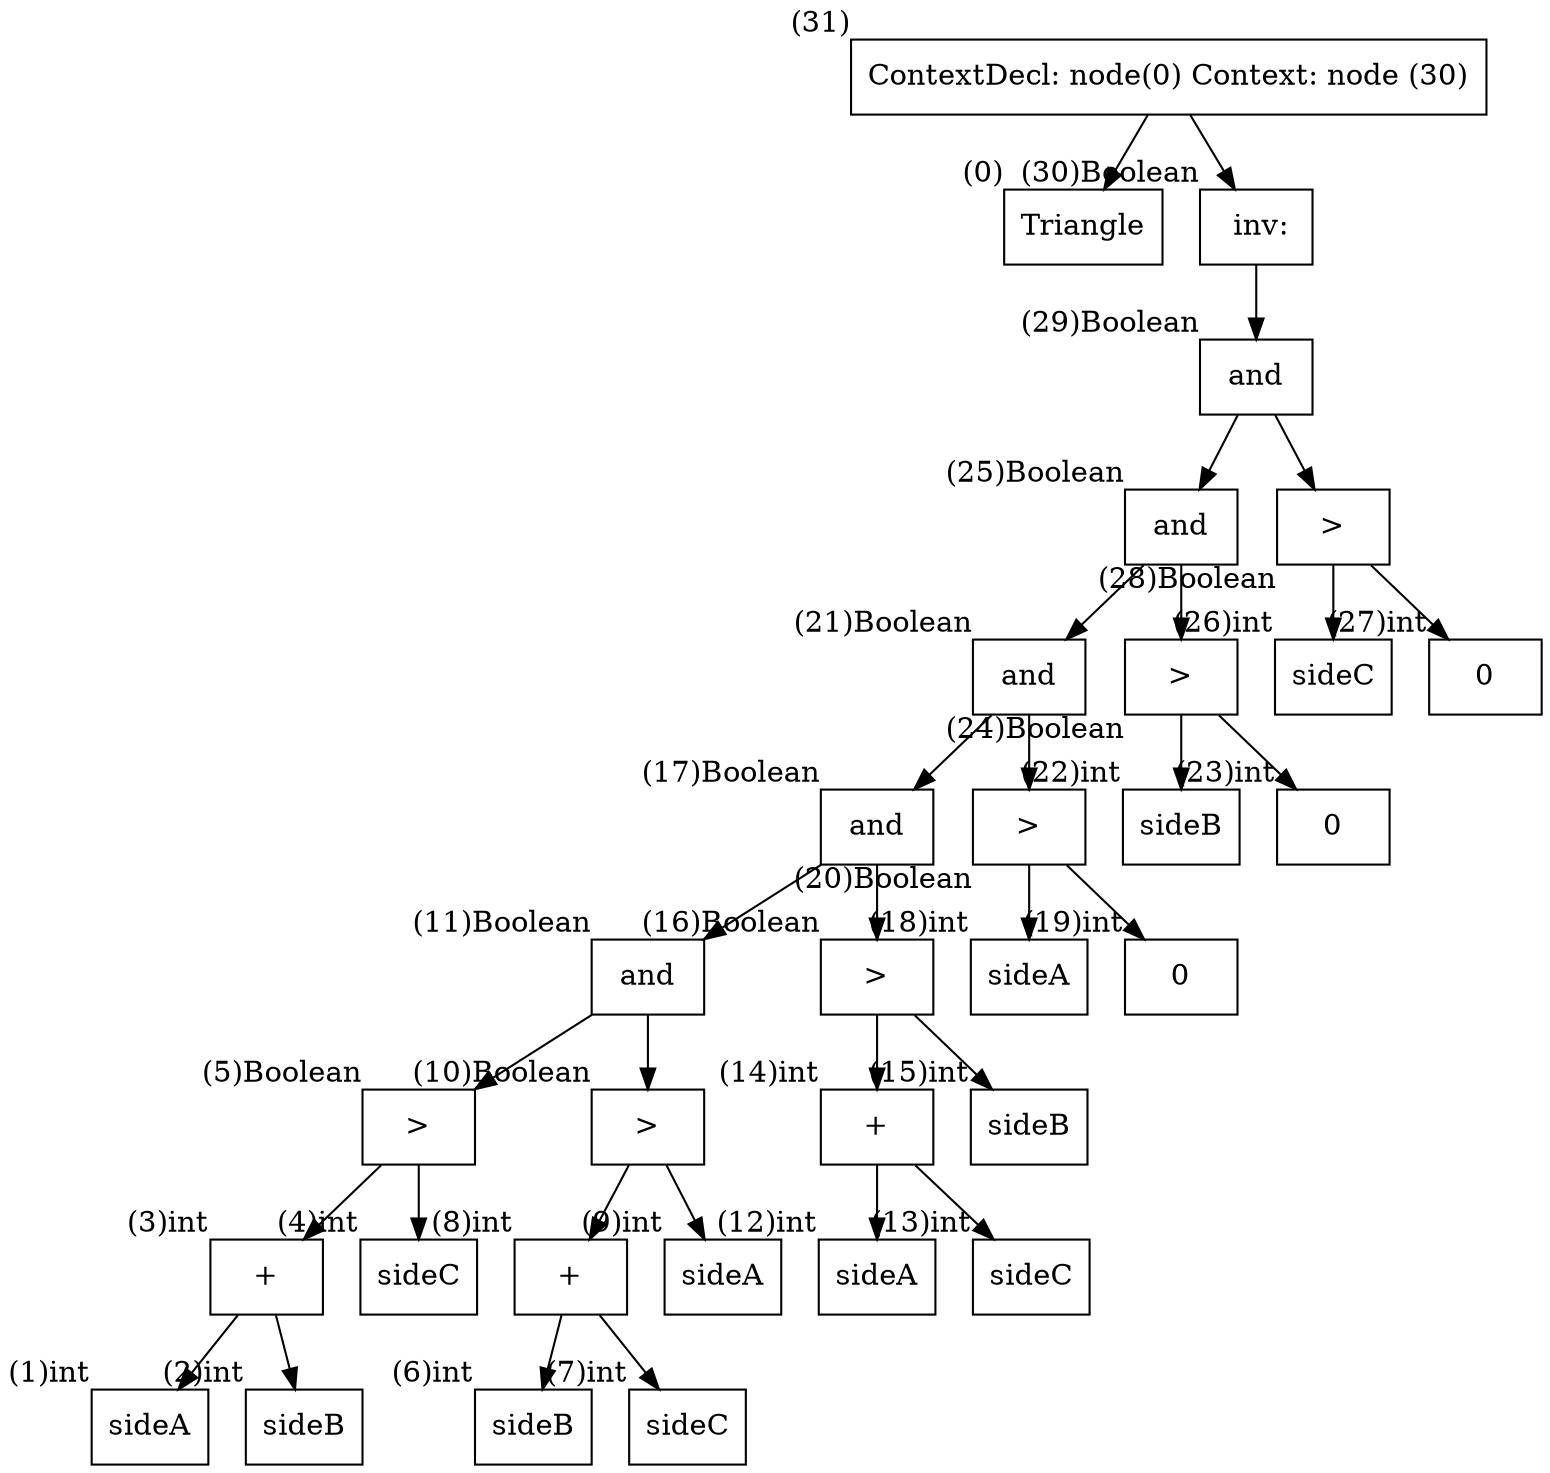 digraph AST {
  node [shape=box];
  n31 [label="ContextDecl: node(0) Context: node (30)", xlabel="(31)"];
  n31 -> n0;
  n31 -> n30;
  n0 [label="Triangle", xlabel="(0)"];
  n30 [label=" inv:", xlabel="(30)Boolean"];
  n30 -> n29;
  n29 [label="and", xlabel="(29)Boolean"];
  n29 -> n25;
  n29 -> n28;
  n25 [label="and", xlabel="(25)Boolean"];
  n25 -> n21;
  n25 -> n24;
  n28 [label=">", xlabel="(28)Boolean"];
  n28 -> n26;
  n28 -> n27;
  n21 [label="and", xlabel="(21)Boolean"];
  n21 -> n17;
  n21 -> n20;
  n24 [label=">", xlabel="(24)Boolean"];
  n24 -> n22;
  n24 -> n23;
  n26 [label="sideC", xlabel="(26)int"];
  n27 [label="0", xlabel="(27)int"];
  n17 [label="and", xlabel="(17)Boolean"];
  n17 -> n11;
  n17 -> n16;
  n20 [label=">", xlabel="(20)Boolean"];
  n20 -> n18;
  n20 -> n19;
  n22 [label="sideB", xlabel="(22)int"];
  n23 [label="0", xlabel="(23)int"];
  n11 [label="and", xlabel="(11)Boolean"];
  n11 -> n5;
  n11 -> n10;
  n16 [label=">", xlabel="(16)Boolean"];
  n16 -> n14;
  n16 -> n15;
  n18 [label="sideA", xlabel="(18)int"];
  n19 [label="0", xlabel="(19)int"];
  n5 [label=">", xlabel="(5)Boolean"];
  n5 -> n3;
  n5 -> n4;
  n10 [label=">", xlabel="(10)Boolean"];
  n10 -> n8;
  n10 -> n9;
  n14 [label="+", xlabel="(14)int"];
  n14 -> n12;
  n14 -> n13;
  n15 [label="sideB", xlabel="(15)int"];
  n3 [label="+", xlabel="(3)int"];
  n3 -> n1;
  n3 -> n2;
  n4 [label="sideC", xlabel="(4)int"];
  n8 [label="+", xlabel="(8)int"];
  n8 -> n6;
  n8 -> n7;
  n9 [label="sideA", xlabel="(9)int"];
  n12 [label="sideA", xlabel="(12)int"];
  n13 [label="sideC", xlabel="(13)int"];
  n1 [label="sideA", xlabel="(1)int"];
  n2 [label="sideB", xlabel="(2)int"];
  n6 [label="sideB", xlabel="(6)int"];
  n7 [label="sideC", xlabel="(7)int"];
}
